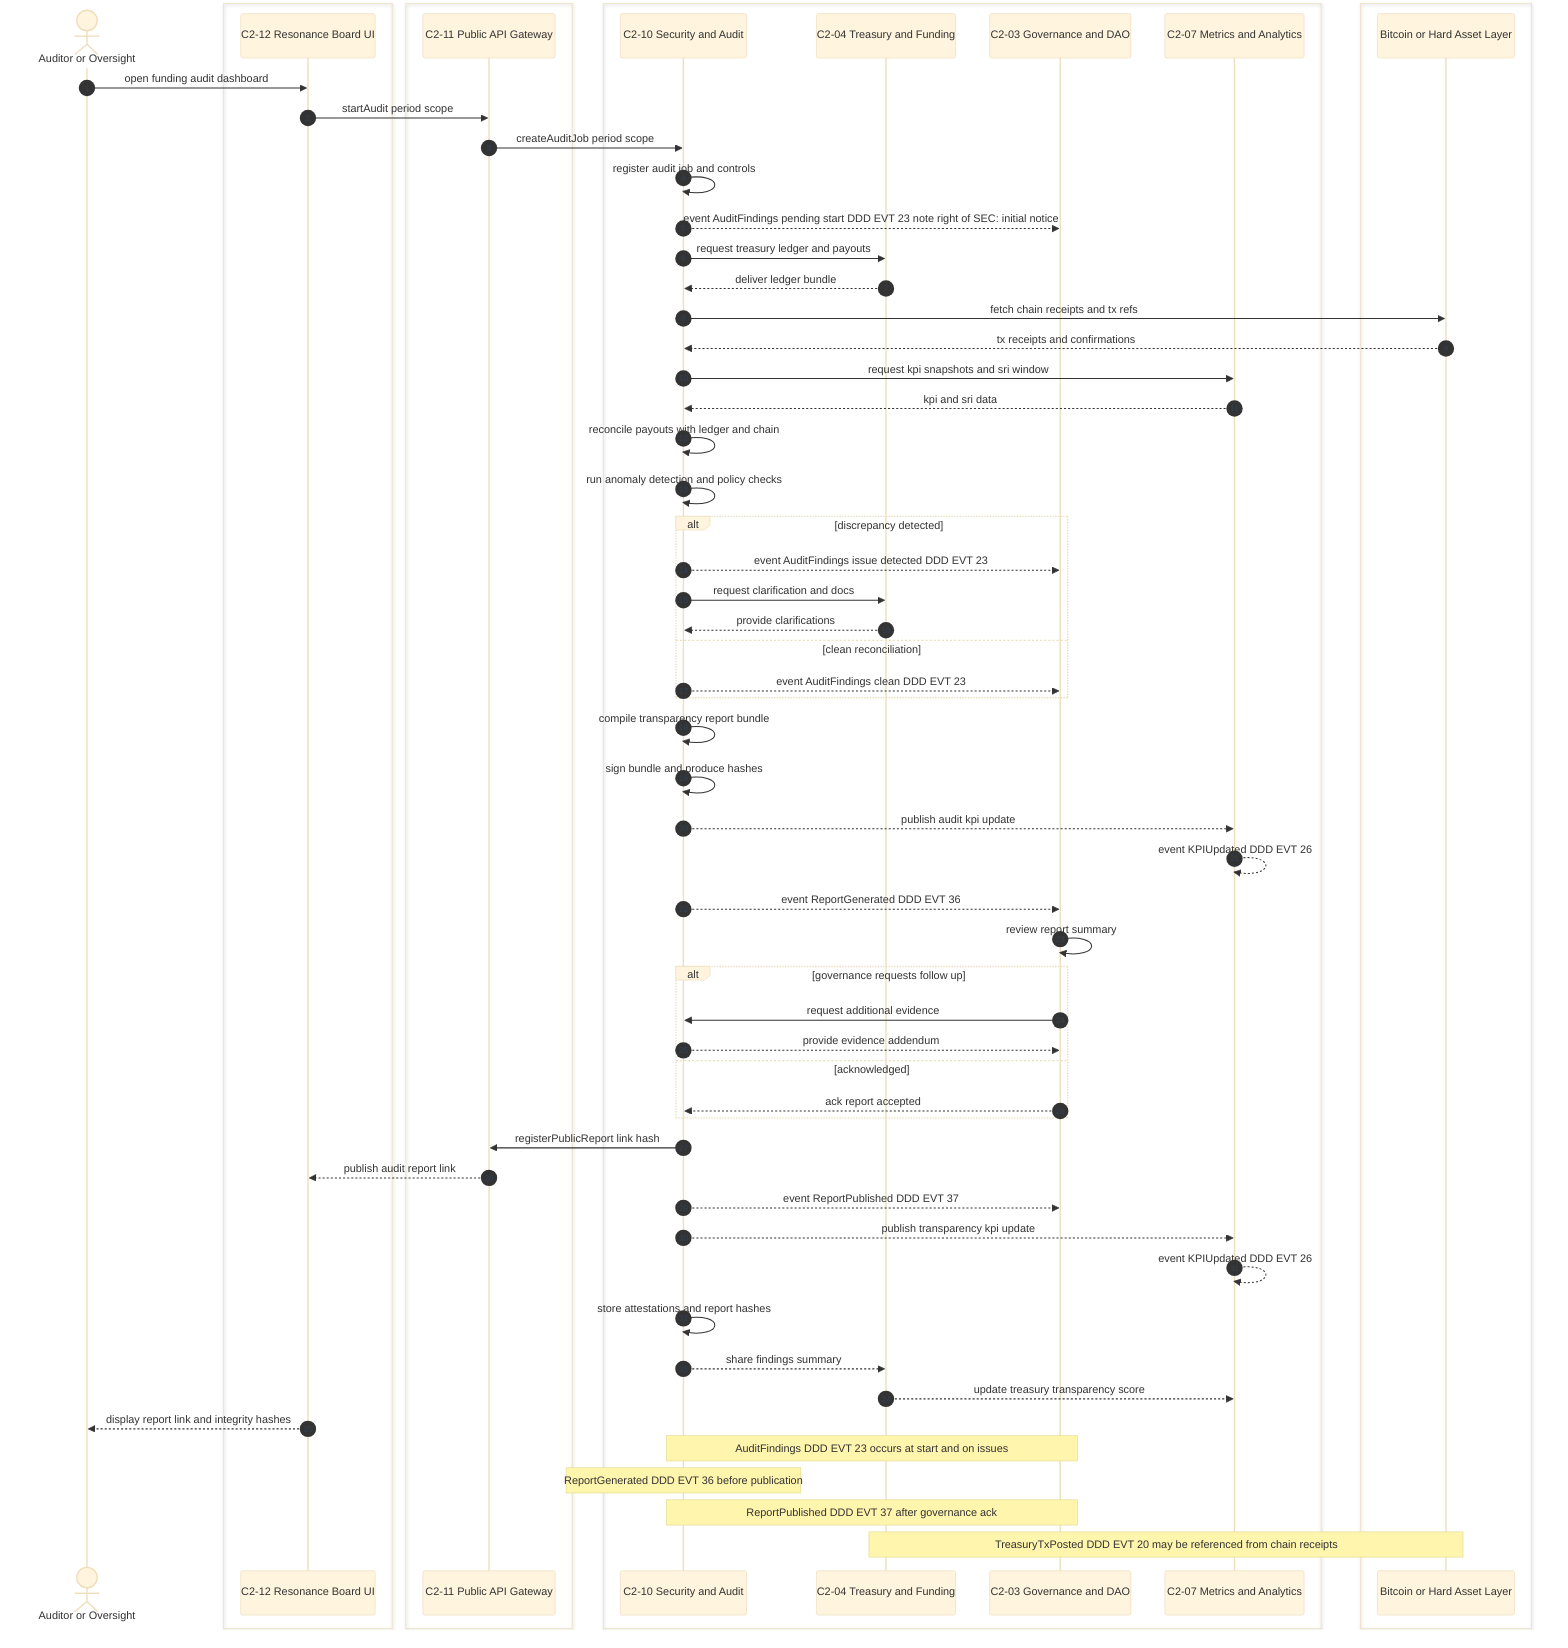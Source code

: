 %%{init: {'theme':'base','themeVariables':{ 'sequenceNumberColor':'#334155'}}}%%

sequenceDiagram
autonumber

actor AUD as Auditor or Oversight

box #8b5cf6 UI
  participant UI as C2-12 Resonance Board UI
end

box #fde68a Control or API
  participant API as C2-11 Public API Gateway
end

box #ff8b00 Core Services
  participant SEC as C2-10 Security and Audit
  participant TRE as C2-04 Treasury and Funding
  participant GOV as C2-03 Governance and DAO
  participant MET as C2-07 Metrics and Analytics
end

box #e5e7eb External
  participant LED as Bitcoin or Hard Asset Layer
end

%% -------- Start audit job --------
AUD ->> UI: open funding audit dashboard
UI ->> API: startAudit period scope
API ->> SEC: createAuditJob period scope
SEC ->> SEC: register audit job and controls
SEC -->> GOV: event AuditFindings pending start DDD EVT 23  note right of SEC: initial notice

%% -------- Data collection and reconciliation --------
SEC ->> TRE: request treasury ledger and payouts
TRE -->> SEC: deliver ledger bundle
SEC ->> LED: fetch chain receipts and tx refs
LED -->> SEC: tx receipts and confirmations
SEC ->> MET: request kpi snapshots and sri window
MET -->> SEC: kpi and sri data

SEC ->> SEC: reconcile payouts with ledger and chain
SEC ->> SEC: run anomaly detection and policy checks
alt discrepancy detected
  SEC -->> GOV: event AuditFindings issue detected DDD EVT 23
  SEC ->> TRE: request clarification and docs
  TRE -->> SEC: provide clarifications
else clean reconciliation
  SEC -->> GOV: event AuditFindings clean DDD EVT 23
end

%% -------- Report assembly --------
SEC ->> SEC: compile transparency report bundle
SEC ->> SEC: sign bundle and produce hashes
SEC -->> MET: publish audit kpi update
MET -->> MET: event KPIUpdated DDD EVT 26
SEC -->> GOV: event ReportGenerated DDD EVT 36

%% -------- Governance review and acknowledgement --------
GOV ->> GOV: review report summary
alt governance requests follow up
  GOV ->> SEC: request additional evidence
  SEC -->> GOV: provide evidence addendum
else acknowledged
  GOV -->> SEC: ack report accepted
end

%% -------- Publication --------
SEC ->> API: registerPublicReport link hash
API -->> UI: publish audit report link
SEC -->> GOV: event ReportPublished DDD EVT 37
SEC -->> MET: publish transparency kpi update
MET -->> MET: event KPIUpdated DDD EVT 26

%% -------- Final bookkeeping --------
SEC ->> SEC: store attestations and report hashes
SEC -->> TRE: share findings summary
TRE -->> MET: update treasury transparency score

%% -------- Completion --------
UI -->> AUD: display report link and integrity hashes

%% Notes
Note over SEC,GOV: AuditFindings DDD EVT 23 occurs at start and on issues
Note over SEC: ReportGenerated DDD EVT 36 before publication
Note over SEC,GOV: ReportPublished DDD EVT 37 after governance ack
Note over TRE,LED: TreasuryTxPosted DDD EVT 20 may be referenced from chain receipts